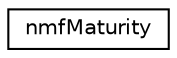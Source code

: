 digraph "Graphical Class Hierarchy"
{
 // LATEX_PDF_SIZE
  edge [fontname="Helvetica",fontsize="10",labelfontname="Helvetica",labelfontsize="10"];
  node [fontname="Helvetica",fontsize="10",shape=record];
  rankdir="LR";
  Node0 [label="nmfMaturity",height=0.2,width=0.4,color="black", fillcolor="white", style="filled",URL="$classnmf_maturity.html",tooltip=" "];
}

